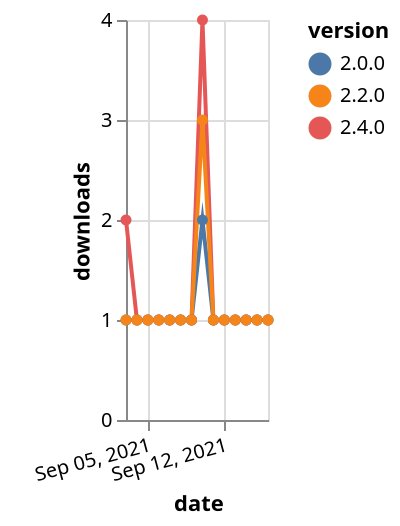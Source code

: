 {"$schema": "https://vega.github.io/schema/vega-lite/v5.json", "description": "A simple bar chart with embedded data.", "data": {"values": [{"date": "2021-09-03", "total": 116, "delta": 2, "version": "2.4.0"}, {"date": "2021-09-04", "total": 117, "delta": 1, "version": "2.4.0"}, {"date": "2021-09-05", "total": 118, "delta": 1, "version": "2.4.0"}, {"date": "2021-09-06", "total": 119, "delta": 1, "version": "2.4.0"}, {"date": "2021-09-07", "total": 120, "delta": 1, "version": "2.4.0"}, {"date": "2021-09-08", "total": 121, "delta": 1, "version": "2.4.0"}, {"date": "2021-09-09", "total": 122, "delta": 1, "version": "2.4.0"}, {"date": "2021-09-10", "total": 126, "delta": 4, "version": "2.4.0"}, {"date": "2021-09-11", "total": 127, "delta": 1, "version": "2.4.0"}, {"date": "2021-09-12", "total": 128, "delta": 1, "version": "2.4.0"}, {"date": "2021-09-13", "total": 129, "delta": 1, "version": "2.4.0"}, {"date": "2021-09-14", "total": 130, "delta": 1, "version": "2.4.0"}, {"date": "2021-09-15", "total": 131, "delta": 1, "version": "2.4.0"}, {"date": "2021-09-16", "total": 132, "delta": 1, "version": "2.4.0"}, {"date": "2021-09-03", "total": 157, "delta": 1, "version": "2.0.0"}, {"date": "2021-09-04", "total": 158, "delta": 1, "version": "2.0.0"}, {"date": "2021-09-05", "total": 159, "delta": 1, "version": "2.0.0"}, {"date": "2021-09-06", "total": 160, "delta": 1, "version": "2.0.0"}, {"date": "2021-09-07", "total": 161, "delta": 1, "version": "2.0.0"}, {"date": "2021-09-08", "total": 162, "delta": 1, "version": "2.0.0"}, {"date": "2021-09-09", "total": 163, "delta": 1, "version": "2.0.0"}, {"date": "2021-09-10", "total": 165, "delta": 2, "version": "2.0.0"}, {"date": "2021-09-11", "total": 166, "delta": 1, "version": "2.0.0"}, {"date": "2021-09-12", "total": 167, "delta": 1, "version": "2.0.0"}, {"date": "2021-09-13", "total": 168, "delta": 1, "version": "2.0.0"}, {"date": "2021-09-14", "total": 169, "delta": 1, "version": "2.0.0"}, {"date": "2021-09-15", "total": 170, "delta": 1, "version": "2.0.0"}, {"date": "2021-09-16", "total": 171, "delta": 1, "version": "2.0.0"}, {"date": "2021-09-03", "total": 176, "delta": 1, "version": "2.2.0"}, {"date": "2021-09-04", "total": 177, "delta": 1, "version": "2.2.0"}, {"date": "2021-09-05", "total": 178, "delta": 1, "version": "2.2.0"}, {"date": "2021-09-06", "total": 179, "delta": 1, "version": "2.2.0"}, {"date": "2021-09-07", "total": 180, "delta": 1, "version": "2.2.0"}, {"date": "2021-09-08", "total": 181, "delta": 1, "version": "2.2.0"}, {"date": "2021-09-09", "total": 182, "delta": 1, "version": "2.2.0"}, {"date": "2021-09-10", "total": 185, "delta": 3, "version": "2.2.0"}, {"date": "2021-09-11", "total": 186, "delta": 1, "version": "2.2.0"}, {"date": "2021-09-12", "total": 187, "delta": 1, "version": "2.2.0"}, {"date": "2021-09-13", "total": 188, "delta": 1, "version": "2.2.0"}, {"date": "2021-09-14", "total": 189, "delta": 1, "version": "2.2.0"}, {"date": "2021-09-15", "total": 190, "delta": 1, "version": "2.2.0"}, {"date": "2021-09-16", "total": 191, "delta": 1, "version": "2.2.0"}]}, "width": "container", "mark": {"type": "line", "point": {"filled": true}}, "encoding": {"x": {"field": "date", "type": "temporal", "timeUnit": "yearmonthdate", "title": "date", "axis": {"labelAngle": -15}}, "y": {"field": "delta", "type": "quantitative", "title": "downloads"}, "color": {"field": "version", "type": "nominal"}, "tooltip": {"field": "delta"}}}
